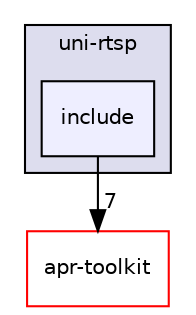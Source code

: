 digraph "include" {
  compound=true
  node [ fontsize="10", fontname="Helvetica"];
  edge [ labelfontsize="10", labelfontname="Helvetica"];
  subgraph clusterdir_3321f7367ff9c18e72e64074f26b7c54 {
    graph [ bgcolor="#ddddee", pencolor="black", label="uni-rtsp" fontname="Helvetica", fontsize="10", URL="dir_3321f7367ff9c18e72e64074f26b7c54.html"]
  dir_3cded4aa6edd94ca32b2a2b0f15fc5e2 [shape=box, label="include", style="filled", fillcolor="#eeeeff", pencolor="black", URL="dir_3cded4aa6edd94ca32b2a2b0f15fc5e2.html"];
  }
  dir_995e6b30ef7b7f0b2dec48039971ec97 [shape=box label="apr-toolkit" fillcolor="white" style="filled" color="red" URL="dir_995e6b30ef7b7f0b2dec48039971ec97.html"];
  dir_3cded4aa6edd94ca32b2a2b0f15fc5e2->dir_995e6b30ef7b7f0b2dec48039971ec97 [headlabel="7", labeldistance=1.5 headhref="dir_000036_000001.html"];
}
